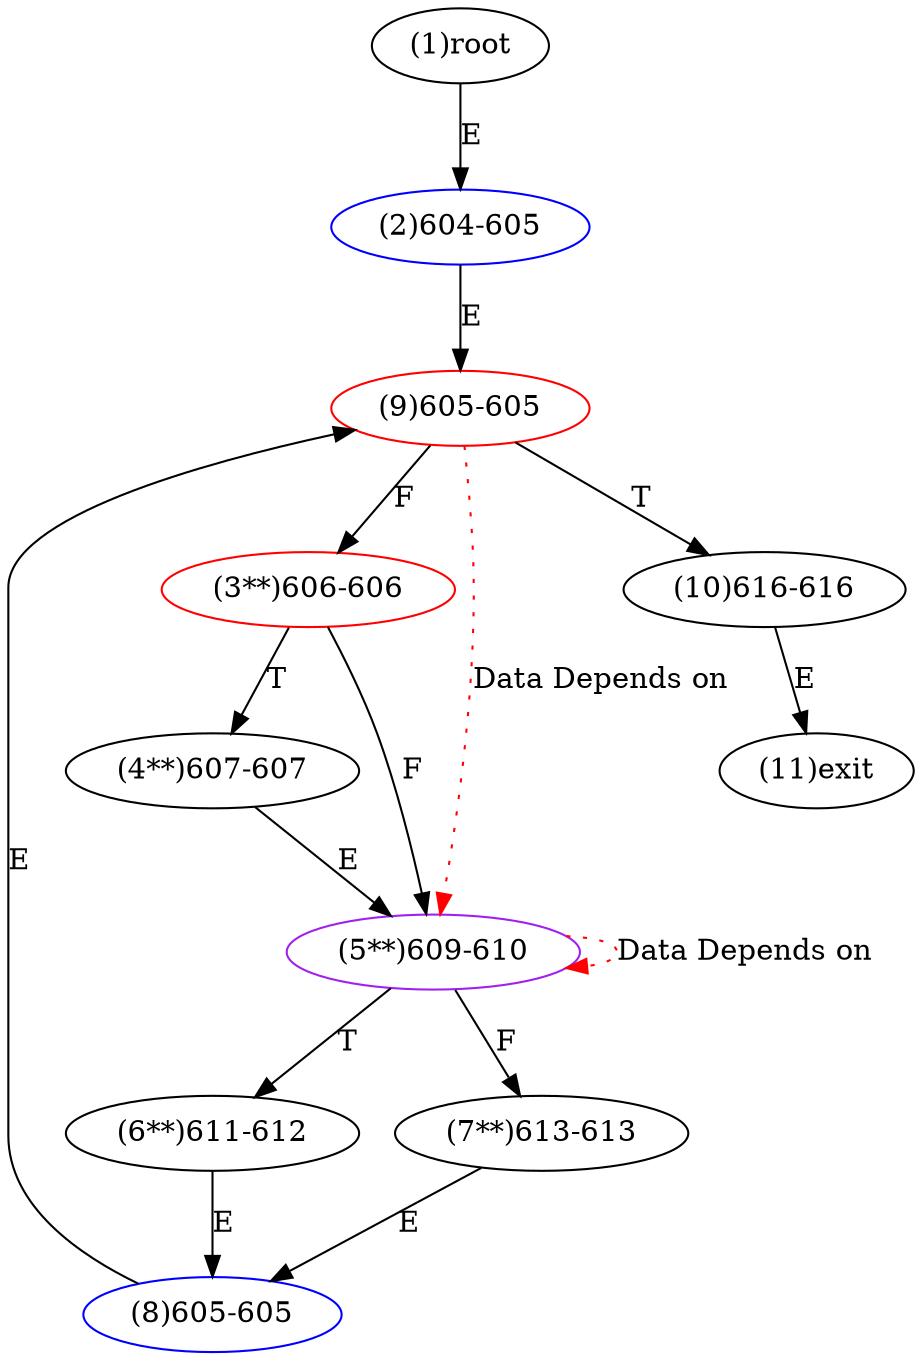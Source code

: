 digraph "" { 
1[ label="(1)root"];
2[ label="(2)604-605",color=blue];
3[ label="(3**)606-606",color=red];
4[ label="(4**)607-607"];
5[ label="(5**)609-610",color=purple];
6[ label="(6**)611-612"];
7[ label="(7**)613-613"];
8[ label="(8)605-605",color=blue];
9[ label="(9)605-605",color=red];
10[ label="(10)616-616"];
11[ label="(11)exit"];
1->2[ label="E"];
2->9[ label="E"];
3->5[ label="F"];
3->4[ label="T"];
4->5[ label="E"];
5->7[ label="F"];
5->6[ label="T"];
6->8[ label="E"];
7->8[ label="E"];
8->9[ label="E"];
9->3[ label="F"];
9->10[ label="T"];
10->11[ label="E"];
5->5[ color="red" label="Data Depends on" style = dotted ];
9->5[ color="red" label="Data Depends on" style = dotted ];
}